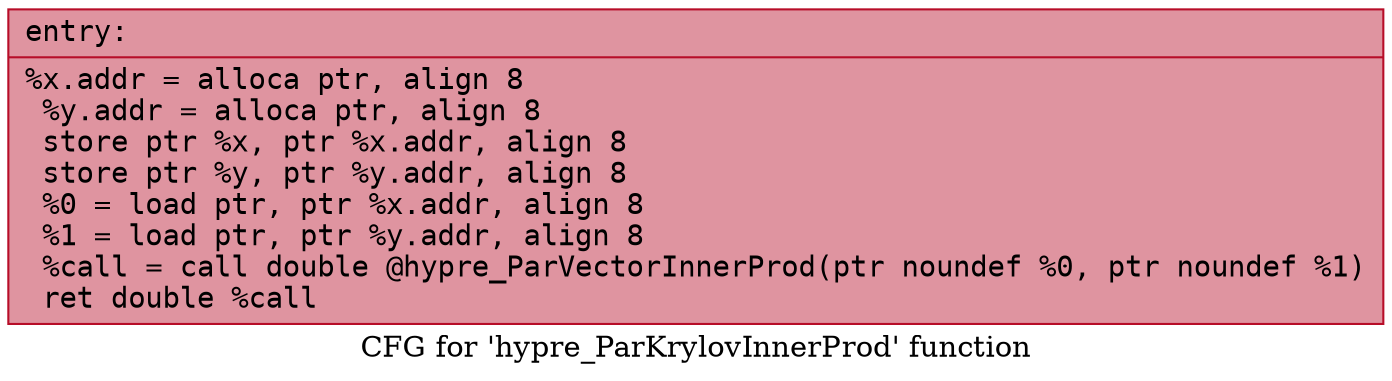 digraph "CFG for 'hypre_ParKrylovInnerProd' function" {
	label="CFG for 'hypre_ParKrylovInnerProd' function";

	Node0x5579501122a0 [shape=record,color="#b70d28ff", style=filled, fillcolor="#b70d2870" fontname="Courier",label="{entry:\l|  %x.addr = alloca ptr, align 8\l  %y.addr = alloca ptr, align 8\l  store ptr %x, ptr %x.addr, align 8\l  store ptr %y, ptr %y.addr, align 8\l  %0 = load ptr, ptr %x.addr, align 8\l  %1 = load ptr, ptr %y.addr, align 8\l  %call = call double @hypre_ParVectorInnerProd(ptr noundef %0, ptr noundef %1)\l  ret double %call\l}"];
}
